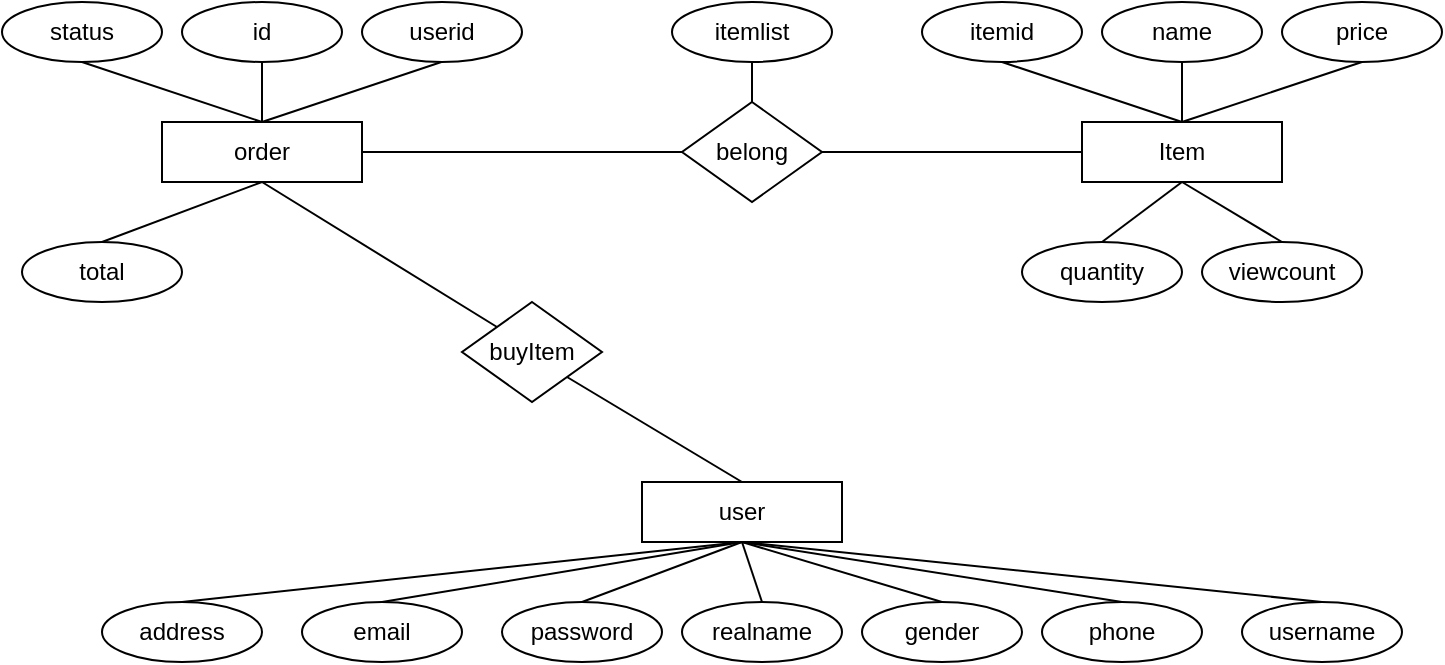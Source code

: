 <mxfile version="25.0.3">
  <diagram name="第 1 页" id="dJQTpmMpa1tH7BEDlLxY">
    <mxGraphModel dx="760" dy="601" grid="1" gridSize="10" guides="1" tooltips="1" connect="1" arrows="1" fold="1" page="1" pageScale="1" pageWidth="827" pageHeight="1169" math="0" shadow="0">
      <root>
        <mxCell id="0" />
        <mxCell id="1" parent="0" />
        <mxCell id="SXu3JD5gkW-zPVO9awwS-1" value="username" style="ellipse;whiteSpace=wrap;html=1;" vertex="1" parent="1">
          <mxGeometry x="650" y="560" width="80" height="30" as="geometry" />
        </mxCell>
        <mxCell id="SXu3JD5gkW-zPVO9awwS-2" value="realname" style="ellipse;whiteSpace=wrap;html=1;" vertex="1" parent="1">
          <mxGeometry x="370" y="560" width="80" height="30" as="geometry" />
        </mxCell>
        <mxCell id="SXu3JD5gkW-zPVO9awwS-3" value="gender" style="ellipse;whiteSpace=wrap;html=1;" vertex="1" parent="1">
          <mxGeometry x="460" y="560" width="80" height="30" as="geometry" />
        </mxCell>
        <mxCell id="SXu3JD5gkW-zPVO9awwS-4" value="address" style="ellipse;whiteSpace=wrap;html=1;" vertex="1" parent="1">
          <mxGeometry x="80" y="560" width="80" height="30" as="geometry" />
        </mxCell>
        <mxCell id="SXu3JD5gkW-zPVO9awwS-5" value="password" style="ellipse;whiteSpace=wrap;html=1;" vertex="1" parent="1">
          <mxGeometry x="280" y="560" width="80" height="30" as="geometry" />
        </mxCell>
        <mxCell id="SXu3JD5gkW-zPVO9awwS-6" value="email" style="ellipse;whiteSpace=wrap;html=1;" vertex="1" parent="1">
          <mxGeometry x="180" y="560" width="80" height="30" as="geometry" />
        </mxCell>
        <mxCell id="SXu3JD5gkW-zPVO9awwS-7" value="phone" style="ellipse;whiteSpace=wrap;html=1;" vertex="1" parent="1">
          <mxGeometry x="550" y="560" width="80" height="30" as="geometry" />
        </mxCell>
        <mxCell id="SXu3JD5gkW-zPVO9awwS-8" value="" style="endArrow=none;html=1;rounded=0;entryX=0.5;entryY=0;entryDx=0;entryDy=0;exitX=0.5;exitY=1;exitDx=0;exitDy=0;" edge="1" parent="1" source="SXu3JD5gkW-zPVO9awwS-16" target="SXu3JD5gkW-zPVO9awwS-5">
          <mxGeometry width="50" height="50" relative="1" as="geometry">
            <mxPoint x="420" y="500" as="sourcePoint" />
            <mxPoint x="470" y="450" as="targetPoint" />
          </mxGeometry>
        </mxCell>
        <mxCell id="SXu3JD5gkW-zPVO9awwS-9" value="" style="endArrow=none;html=1;rounded=0;entryX=0.5;entryY=0;entryDx=0;entryDy=0;exitX=0.5;exitY=1;exitDx=0;exitDy=0;" edge="1" parent="1" source="SXu3JD5gkW-zPVO9awwS-16" target="SXu3JD5gkW-zPVO9awwS-2">
          <mxGeometry width="50" height="50" relative="1" as="geometry">
            <mxPoint x="420" y="500" as="sourcePoint" />
            <mxPoint x="470" y="450" as="targetPoint" />
          </mxGeometry>
        </mxCell>
        <mxCell id="SXu3JD5gkW-zPVO9awwS-10" value="" style="endArrow=none;html=1;rounded=0;entryX=0.5;entryY=0;entryDx=0;entryDy=0;exitX=0.5;exitY=1;exitDx=0;exitDy=0;" edge="1" parent="1" source="SXu3JD5gkW-zPVO9awwS-16" target="SXu3JD5gkW-zPVO9awwS-6">
          <mxGeometry width="50" height="50" relative="1" as="geometry">
            <mxPoint x="420" y="500" as="sourcePoint" />
            <mxPoint x="470" y="450" as="targetPoint" />
          </mxGeometry>
        </mxCell>
        <mxCell id="SXu3JD5gkW-zPVO9awwS-11" value="" style="endArrow=none;html=1;rounded=0;entryX=0.5;entryY=1;entryDx=0;entryDy=0;exitX=0.5;exitY=0;exitDx=0;exitDy=0;" edge="1" parent="1" source="SXu3JD5gkW-zPVO9awwS-4" target="SXu3JD5gkW-zPVO9awwS-16">
          <mxGeometry width="50" height="50" relative="1" as="geometry">
            <mxPoint x="290" y="460" as="sourcePoint" />
            <mxPoint x="340" y="410" as="targetPoint" />
          </mxGeometry>
        </mxCell>
        <mxCell id="SXu3JD5gkW-zPVO9awwS-12" value="" style="endArrow=none;html=1;rounded=0;entryX=0.5;entryY=0;entryDx=0;entryDy=0;exitX=0.5;exitY=1;exitDx=0;exitDy=0;" edge="1" parent="1" target="SXu3JD5gkW-zPVO9awwS-3" source="SXu3JD5gkW-zPVO9awwS-16">
          <mxGeometry width="50" height="50" relative="1" as="geometry">
            <mxPoint x="420" y="530" as="sourcePoint" />
            <mxPoint x="500" y="450" as="targetPoint" />
          </mxGeometry>
        </mxCell>
        <mxCell id="SXu3JD5gkW-zPVO9awwS-13" value="" style="endArrow=none;html=1;rounded=0;entryX=0.5;entryY=0;entryDx=0;entryDy=0;exitX=0.5;exitY=1;exitDx=0;exitDy=0;" edge="1" parent="1" source="SXu3JD5gkW-zPVO9awwS-16" target="SXu3JD5gkW-zPVO9awwS-7">
          <mxGeometry width="50" height="50" relative="1" as="geometry">
            <mxPoint x="440" y="520" as="sourcePoint" />
            <mxPoint x="490" y="470" as="targetPoint" />
          </mxGeometry>
        </mxCell>
        <mxCell id="SXu3JD5gkW-zPVO9awwS-14" value="" style="endArrow=none;html=1;rounded=0;exitX=0.5;exitY=0;exitDx=0;exitDy=0;entryX=0.5;entryY=1;entryDx=0;entryDy=0;" edge="1" parent="1" source="SXu3JD5gkW-zPVO9awwS-1" target="SXu3JD5gkW-zPVO9awwS-16">
          <mxGeometry width="50" height="50" relative="1" as="geometry">
            <mxPoint x="350" y="570" as="sourcePoint" />
            <mxPoint x="400" y="520" as="targetPoint" />
          </mxGeometry>
        </mxCell>
        <mxCell id="SXu3JD5gkW-zPVO9awwS-15" value="" style="endArrow=none;html=1;rounded=0;entryX=0.5;entryY=1;entryDx=0;entryDy=0;" edge="1" parent="1" target="SXu3JD5gkW-zPVO9awwS-16">
          <mxGeometry width="50" height="50" relative="1" as="geometry">
            <mxPoint x="440" y="520" as="sourcePoint" />
            <mxPoint x="580" y="500" as="targetPoint" />
          </mxGeometry>
        </mxCell>
        <mxCell id="SXu3JD5gkW-zPVO9awwS-16" value="user" style="rounded=0;whiteSpace=wrap;html=1;" vertex="1" parent="1">
          <mxGeometry x="350" y="500" width="100" height="30" as="geometry" />
        </mxCell>
        <mxCell id="SXu3JD5gkW-zPVO9awwS-18" value="order" style="rounded=0;whiteSpace=wrap;html=1;" vertex="1" parent="1">
          <mxGeometry x="110" y="320" width="100" height="30" as="geometry" />
        </mxCell>
        <mxCell id="SXu3JD5gkW-zPVO9awwS-19" value="Item" style="rounded=0;whiteSpace=wrap;html=1;" vertex="1" parent="1">
          <mxGeometry x="570" y="320" width="100" height="30" as="geometry" />
        </mxCell>
        <mxCell id="SXu3JD5gkW-zPVO9awwS-20" value="id" style="ellipse;whiteSpace=wrap;html=1;" vertex="1" parent="1">
          <mxGeometry x="120" y="260" width="80" height="30" as="geometry" />
        </mxCell>
        <mxCell id="SXu3JD5gkW-zPVO9awwS-21" value="userid" style="ellipse;whiteSpace=wrap;html=1;" vertex="1" parent="1">
          <mxGeometry x="210" y="260" width="80" height="30" as="geometry" />
        </mxCell>
        <mxCell id="SXu3JD5gkW-zPVO9awwS-23" value="total" style="ellipse;whiteSpace=wrap;html=1;" vertex="1" parent="1">
          <mxGeometry x="40" y="380" width="80" height="30" as="geometry" />
        </mxCell>
        <mxCell id="SXu3JD5gkW-zPVO9awwS-24" value="status" style="ellipse;whiteSpace=wrap;html=1;" vertex="1" parent="1">
          <mxGeometry x="30" y="260" width="80" height="30" as="geometry" />
        </mxCell>
        <mxCell id="SXu3JD5gkW-zPVO9awwS-26" value="belong" style="rhombus;whiteSpace=wrap;html=1;" vertex="1" parent="1">
          <mxGeometry x="370" y="310" width="70" height="50" as="geometry" />
        </mxCell>
        <mxCell id="SXu3JD5gkW-zPVO9awwS-28" value="name" style="ellipse;whiteSpace=wrap;html=1;" vertex="1" parent="1">
          <mxGeometry x="580" y="260" width="80" height="30" as="geometry" />
        </mxCell>
        <mxCell id="SXu3JD5gkW-zPVO9awwS-29" value="itemid" style="ellipse;whiteSpace=wrap;html=1;" vertex="1" parent="1">
          <mxGeometry x="490" y="260" width="80" height="30" as="geometry" />
        </mxCell>
        <mxCell id="SXu3JD5gkW-zPVO9awwS-30" value="price" style="ellipse;whiteSpace=wrap;html=1;" vertex="1" parent="1">
          <mxGeometry x="670" y="260" width="80" height="30" as="geometry" />
        </mxCell>
        <mxCell id="SXu3JD5gkW-zPVO9awwS-31" value="quantity" style="ellipse;whiteSpace=wrap;html=1;" vertex="1" parent="1">
          <mxGeometry x="540" y="380" width="80" height="30" as="geometry" />
        </mxCell>
        <mxCell id="SXu3JD5gkW-zPVO9awwS-32" value="viewcount" style="ellipse;whiteSpace=wrap;html=1;" vertex="1" parent="1">
          <mxGeometry x="630" y="380" width="80" height="30" as="geometry" />
        </mxCell>
        <mxCell id="SXu3JD5gkW-zPVO9awwS-33" value="itemlist" style="ellipse;whiteSpace=wrap;html=1;" vertex="1" parent="1">
          <mxGeometry x="365" y="260" width="80" height="30" as="geometry" />
        </mxCell>
        <mxCell id="SXu3JD5gkW-zPVO9awwS-35" value="buyItem" style="rhombus;whiteSpace=wrap;html=1;" vertex="1" parent="1">
          <mxGeometry x="260" y="410" width="70" height="50" as="geometry" />
        </mxCell>
        <mxCell id="SXu3JD5gkW-zPVO9awwS-36" value="" style="endArrow=none;html=1;rounded=0;entryX=0.5;entryY=1;entryDx=0;entryDy=0;" edge="1" parent="1" target="SXu3JD5gkW-zPVO9awwS-24">
          <mxGeometry width="50" height="50" relative="1" as="geometry">
            <mxPoint x="160" y="320" as="sourcePoint" />
            <mxPoint x="210" y="270" as="targetPoint" />
          </mxGeometry>
        </mxCell>
        <mxCell id="SXu3JD5gkW-zPVO9awwS-38" value="" style="endArrow=none;html=1;rounded=0;entryX=0.5;entryY=1;entryDx=0;entryDy=0;" edge="1" parent="1" target="SXu3JD5gkW-zPVO9awwS-20">
          <mxGeometry width="50" height="50" relative="1" as="geometry">
            <mxPoint x="160" y="320" as="sourcePoint" />
            <mxPoint x="210" y="270" as="targetPoint" />
          </mxGeometry>
        </mxCell>
        <mxCell id="SXu3JD5gkW-zPVO9awwS-39" value="" style="endArrow=none;html=1;rounded=0;entryX=0.5;entryY=1;entryDx=0;entryDy=0;" edge="1" parent="1">
          <mxGeometry width="50" height="50" relative="1" as="geometry">
            <mxPoint x="160" y="320" as="sourcePoint" />
            <mxPoint x="249.72" y="290" as="targetPoint" />
          </mxGeometry>
        </mxCell>
        <mxCell id="SXu3JD5gkW-zPVO9awwS-40" value="" style="endArrow=none;html=1;rounded=0;entryX=0.5;entryY=0;entryDx=0;entryDy=0;exitX=0.5;exitY=1;exitDx=0;exitDy=0;" edge="1" parent="1" source="SXu3JD5gkW-zPVO9awwS-18" target="SXu3JD5gkW-zPVO9awwS-23">
          <mxGeometry width="50" height="50" relative="1" as="geometry">
            <mxPoint x="170" y="330" as="sourcePoint" />
            <mxPoint x="80" y="300" as="targetPoint" />
          </mxGeometry>
        </mxCell>
        <mxCell id="SXu3JD5gkW-zPVO9awwS-41" value="" style="endArrow=none;html=1;rounded=0;entryX=0;entryY=0.5;entryDx=0;entryDy=0;exitX=1;exitY=0.5;exitDx=0;exitDy=0;" edge="1" parent="1" source="SXu3JD5gkW-zPVO9awwS-18" target="SXu3JD5gkW-zPVO9awwS-26">
          <mxGeometry width="50" height="50" relative="1" as="geometry">
            <mxPoint x="210" y="340" as="sourcePoint" />
            <mxPoint x="260" y="290" as="targetPoint" />
          </mxGeometry>
        </mxCell>
        <mxCell id="SXu3JD5gkW-zPVO9awwS-42" value="" style="endArrow=none;html=1;rounded=0;exitX=0.5;exitY=0;exitDx=0;exitDy=0;entryX=0.5;entryY=1;entryDx=0;entryDy=0;" edge="1" parent="1" source="SXu3JD5gkW-zPVO9awwS-26" target="SXu3JD5gkW-zPVO9awwS-33">
          <mxGeometry width="50" height="50" relative="1" as="geometry">
            <mxPoint x="410" y="310" as="sourcePoint" />
            <mxPoint x="460" y="260" as="targetPoint" />
          </mxGeometry>
        </mxCell>
        <mxCell id="SXu3JD5gkW-zPVO9awwS-43" value="" style="endArrow=none;html=1;rounded=0;entryX=0.5;entryY=1;entryDx=0;entryDy=0;" edge="1" parent="1" target="SXu3JD5gkW-zPVO9awwS-29">
          <mxGeometry width="50" height="50" relative="1" as="geometry">
            <mxPoint x="620" y="320" as="sourcePoint" />
            <mxPoint x="670" y="270" as="targetPoint" />
          </mxGeometry>
        </mxCell>
        <mxCell id="SXu3JD5gkW-zPVO9awwS-44" value="" style="endArrow=none;html=1;rounded=0;entryX=0.5;entryY=1;entryDx=0;entryDy=0;exitX=0.5;exitY=0;exitDx=0;exitDy=0;" edge="1" parent="1" source="SXu3JD5gkW-zPVO9awwS-19" target="SXu3JD5gkW-zPVO9awwS-28">
          <mxGeometry width="50" height="50" relative="1" as="geometry">
            <mxPoint x="630" y="330" as="sourcePoint" />
            <mxPoint x="540" y="300" as="targetPoint" />
          </mxGeometry>
        </mxCell>
        <mxCell id="SXu3JD5gkW-zPVO9awwS-45" value="" style="endArrow=none;html=1;rounded=0;entryX=0.5;entryY=1;entryDx=0;entryDy=0;exitX=0.5;exitY=0;exitDx=0;exitDy=0;" edge="1" parent="1" source="SXu3JD5gkW-zPVO9awwS-19" target="SXu3JD5gkW-zPVO9awwS-30">
          <mxGeometry width="50" height="50" relative="1" as="geometry">
            <mxPoint x="630" y="330" as="sourcePoint" />
            <mxPoint x="540" y="300" as="targetPoint" />
          </mxGeometry>
        </mxCell>
        <mxCell id="SXu3JD5gkW-zPVO9awwS-46" value="" style="endArrow=none;html=1;rounded=0;entryX=0.5;entryY=0;entryDx=0;entryDy=0;exitX=0.5;exitY=1;exitDx=0;exitDy=0;" edge="1" parent="1" source="SXu3JD5gkW-zPVO9awwS-19" target="SXu3JD5gkW-zPVO9awwS-32">
          <mxGeometry width="50" height="50" relative="1" as="geometry">
            <mxPoint x="630" y="330" as="sourcePoint" />
            <mxPoint x="720" y="300" as="targetPoint" />
          </mxGeometry>
        </mxCell>
        <mxCell id="SXu3JD5gkW-zPVO9awwS-47" value="" style="endArrow=none;html=1;rounded=0;entryX=0.5;entryY=0;entryDx=0;entryDy=0;exitX=0.5;exitY=1;exitDx=0;exitDy=0;" edge="1" parent="1" source="SXu3JD5gkW-zPVO9awwS-19" target="SXu3JD5gkW-zPVO9awwS-31">
          <mxGeometry width="50" height="50" relative="1" as="geometry">
            <mxPoint x="630" y="360" as="sourcePoint" />
            <mxPoint x="680" y="390" as="targetPoint" />
          </mxGeometry>
        </mxCell>
        <mxCell id="SXu3JD5gkW-zPVO9awwS-48" value="" style="endArrow=none;html=1;rounded=0;exitX=1;exitY=0.5;exitDx=0;exitDy=0;entryX=0;entryY=0.5;entryDx=0;entryDy=0;" edge="1" parent="1" source="SXu3JD5gkW-zPVO9awwS-26" target="SXu3JD5gkW-zPVO9awwS-19">
          <mxGeometry width="50" height="50" relative="1" as="geometry">
            <mxPoint x="440" y="330" as="sourcePoint" />
            <mxPoint x="490" y="280" as="targetPoint" />
          </mxGeometry>
        </mxCell>
        <mxCell id="SXu3JD5gkW-zPVO9awwS-49" value="" style="endArrow=none;html=1;rounded=0;exitX=0;exitY=0;exitDx=0;exitDy=0;entryX=0.5;entryY=1;entryDx=0;entryDy=0;" edge="1" parent="1" source="SXu3JD5gkW-zPVO9awwS-35" target="SXu3JD5gkW-zPVO9awwS-18">
          <mxGeometry width="50" height="50" relative="1" as="geometry">
            <mxPoint x="260" y="430" as="sourcePoint" />
            <mxPoint x="310" y="380" as="targetPoint" />
          </mxGeometry>
        </mxCell>
        <mxCell id="SXu3JD5gkW-zPVO9awwS-50" value="" style="endArrow=none;html=1;rounded=0;exitX=0.5;exitY=0;exitDx=0;exitDy=0;entryX=1;entryY=1;entryDx=0;entryDy=0;" edge="1" parent="1" source="SXu3JD5gkW-zPVO9awwS-16" target="SXu3JD5gkW-zPVO9awwS-35">
          <mxGeometry width="50" height="50" relative="1" as="geometry">
            <mxPoint x="390" y="480" as="sourcePoint" />
            <mxPoint x="440" y="430" as="targetPoint" />
          </mxGeometry>
        </mxCell>
      </root>
    </mxGraphModel>
  </diagram>
</mxfile>
